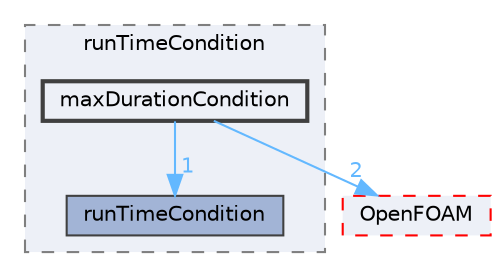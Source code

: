 digraph "src/functionObjects/utilities/runTimeControl/runTimeCondition/maxDurationCondition"
{
 // LATEX_PDF_SIZE
  bgcolor="transparent";
  edge [fontname=Helvetica,fontsize=10,labelfontname=Helvetica,labelfontsize=10];
  node [fontname=Helvetica,fontsize=10,shape=box,height=0.2,width=0.4];
  compound=true
  subgraph clusterdir_580354f5e34525023f59f0d894ed39c6 {
    graph [ bgcolor="#edf0f7", pencolor="grey50", label="runTimeCondition", fontname=Helvetica,fontsize=10 style="filled,dashed", URL="dir_580354f5e34525023f59f0d894ed39c6.html",tooltip=""]
  dir_517c7e5b35d6f3cee03179c34a783033 [label="runTimeCondition", fillcolor="#a2b4d6", color="grey25", style="filled", URL="dir_517c7e5b35d6f3cee03179c34a783033.html",tooltip=""];
  dir_853a68371bbf4e48678fe167b11e21fb [label="maxDurationCondition", fillcolor="#edf0f7", color="grey25", style="filled,bold", URL="dir_853a68371bbf4e48678fe167b11e21fb.html",tooltip=""];
  }
  dir_c5473ff19b20e6ec4dfe5c310b3778a8 [label="OpenFOAM", fillcolor="#edf0f7", color="red", style="filled,dashed", URL="dir_c5473ff19b20e6ec4dfe5c310b3778a8.html",tooltip=""];
  dir_853a68371bbf4e48678fe167b11e21fb->dir_517c7e5b35d6f3cee03179c34a783033 [headlabel="1", labeldistance=1.5 headhref="dir_002339_003382.html" href="dir_002339_003382.html" color="steelblue1" fontcolor="steelblue1"];
  dir_853a68371bbf4e48678fe167b11e21fb->dir_c5473ff19b20e6ec4dfe5c310b3778a8 [headlabel="2", labeldistance=1.5 headhref="dir_002339_002695.html" href="dir_002339_002695.html" color="steelblue1" fontcolor="steelblue1"];
}
